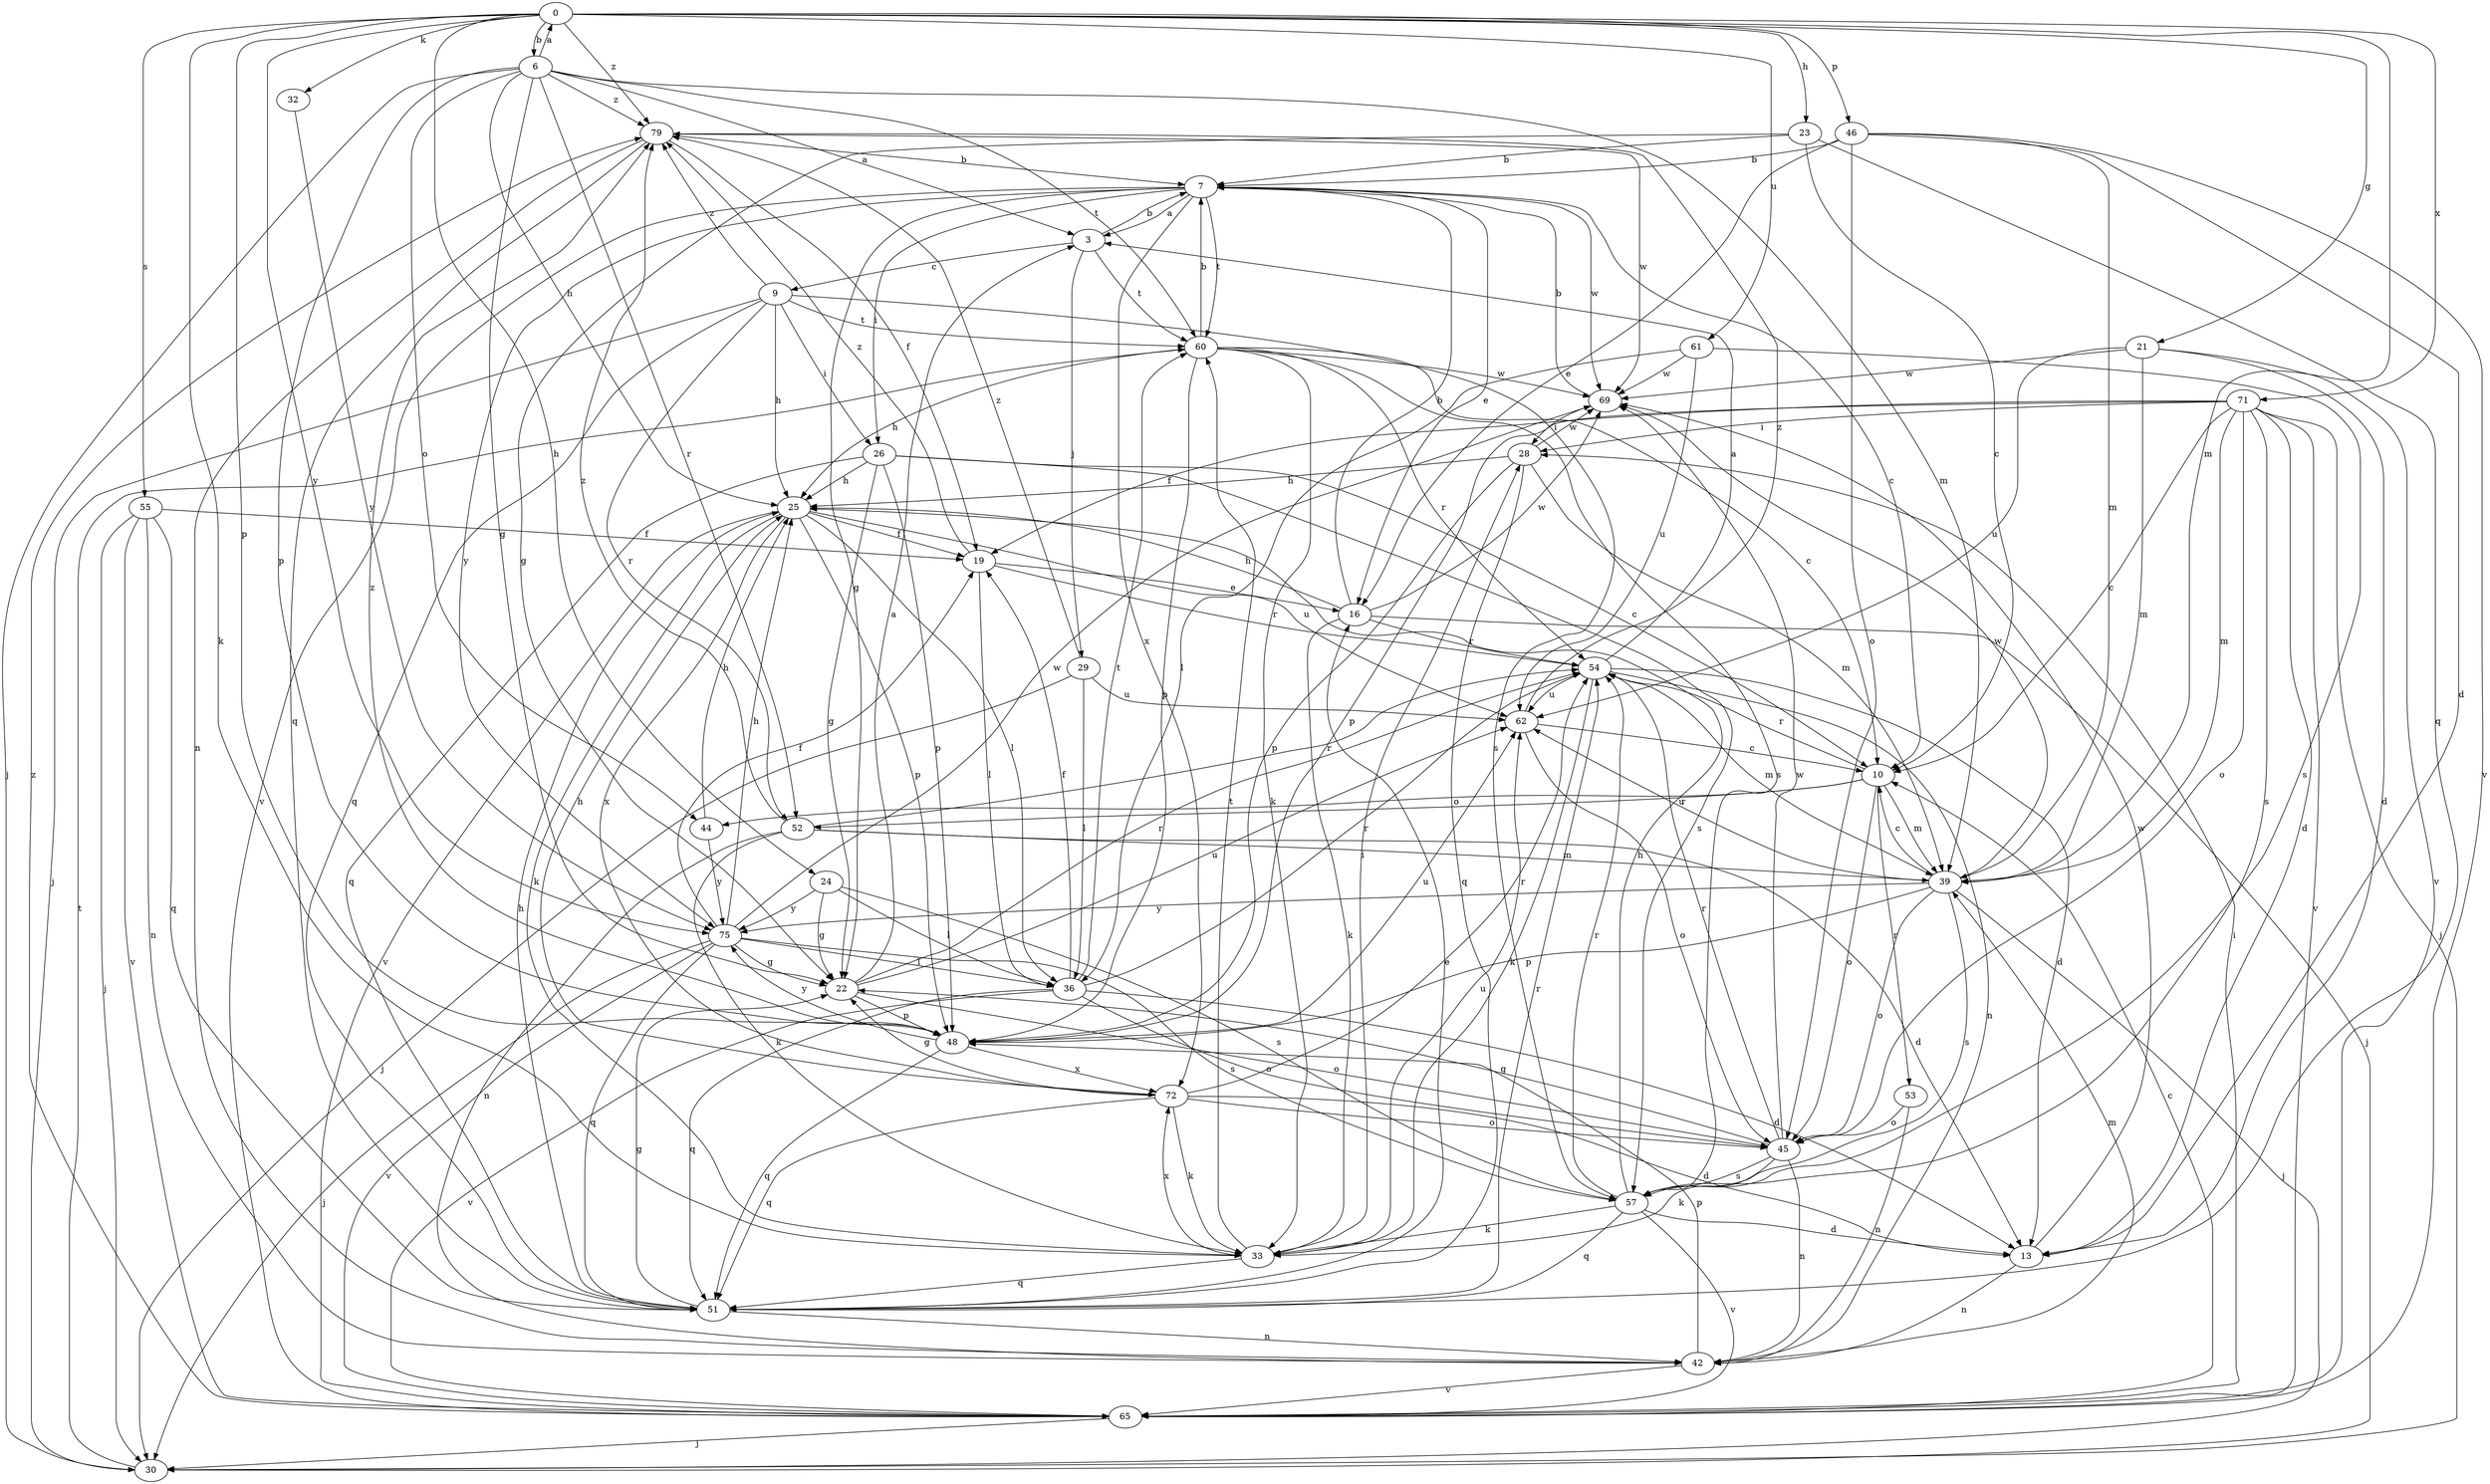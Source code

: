 strict digraph  {
0;
3;
6;
7;
9;
10;
13;
16;
19;
21;
22;
23;
24;
25;
26;
28;
29;
30;
32;
33;
36;
39;
42;
44;
45;
46;
48;
51;
52;
53;
54;
55;
57;
60;
61;
62;
65;
69;
71;
72;
75;
79;
0 -> 6  [label=b];
0 -> 21  [label=g];
0 -> 23  [label=h];
0 -> 24  [label=h];
0 -> 32  [label=k];
0 -> 33  [label=k];
0 -> 39  [label=m];
0 -> 46  [label=p];
0 -> 48  [label=p];
0 -> 55  [label=s];
0 -> 61  [label=u];
0 -> 71  [label=x];
0 -> 75  [label=y];
0 -> 79  [label=z];
3 -> 7  [label=b];
3 -> 9  [label=c];
3 -> 29  [label=j];
3 -> 60  [label=t];
6 -> 0  [label=a];
6 -> 3  [label=a];
6 -> 22  [label=g];
6 -> 25  [label=h];
6 -> 30  [label=j];
6 -> 39  [label=m];
6 -> 44  [label=o];
6 -> 48  [label=p];
6 -> 52  [label=r];
6 -> 60  [label=t];
6 -> 79  [label=z];
7 -> 3  [label=a];
7 -> 10  [label=c];
7 -> 16  [label=e];
7 -> 22  [label=g];
7 -> 26  [label=i];
7 -> 60  [label=t];
7 -> 65  [label=v];
7 -> 69  [label=w];
7 -> 72  [label=x];
7 -> 75  [label=y];
9 -> 25  [label=h];
9 -> 26  [label=i];
9 -> 30  [label=j];
9 -> 51  [label=q];
9 -> 52  [label=r];
9 -> 57  [label=s];
9 -> 60  [label=t];
9 -> 79  [label=z];
10 -> 39  [label=m];
10 -> 44  [label=o];
10 -> 45  [label=o];
10 -> 52  [label=r];
10 -> 53  [label=r];
10 -> 54  [label=r];
13 -> 42  [label=n];
13 -> 69  [label=w];
16 -> 7  [label=b];
16 -> 25  [label=h];
16 -> 30  [label=j];
16 -> 33  [label=k];
16 -> 54  [label=r];
16 -> 69  [label=w];
19 -> 16  [label=e];
19 -> 36  [label=l];
19 -> 54  [label=r];
19 -> 79  [label=z];
21 -> 13  [label=d];
21 -> 39  [label=m];
21 -> 62  [label=u];
21 -> 65  [label=v];
21 -> 69  [label=w];
22 -> 3  [label=a];
22 -> 45  [label=o];
22 -> 48  [label=p];
22 -> 54  [label=r];
22 -> 62  [label=u];
23 -> 7  [label=b];
23 -> 10  [label=c];
23 -> 22  [label=g];
23 -> 51  [label=q];
24 -> 22  [label=g];
24 -> 36  [label=l];
24 -> 57  [label=s];
24 -> 75  [label=y];
25 -> 19  [label=f];
25 -> 33  [label=k];
25 -> 36  [label=l];
25 -> 48  [label=p];
25 -> 62  [label=u];
25 -> 65  [label=v];
25 -> 72  [label=x];
26 -> 10  [label=c];
26 -> 22  [label=g];
26 -> 25  [label=h];
26 -> 48  [label=p];
26 -> 51  [label=q];
26 -> 57  [label=s];
28 -> 25  [label=h];
28 -> 39  [label=m];
28 -> 48  [label=p];
28 -> 51  [label=q];
28 -> 69  [label=w];
29 -> 30  [label=j];
29 -> 36  [label=l];
29 -> 62  [label=u];
29 -> 79  [label=z];
30 -> 60  [label=t];
32 -> 75  [label=y];
33 -> 28  [label=i];
33 -> 51  [label=q];
33 -> 60  [label=t];
33 -> 62  [label=u];
33 -> 72  [label=x];
36 -> 13  [label=d];
36 -> 19  [label=f];
36 -> 45  [label=o];
36 -> 51  [label=q];
36 -> 54  [label=r];
36 -> 60  [label=t];
36 -> 65  [label=v];
39 -> 10  [label=c];
39 -> 30  [label=j];
39 -> 45  [label=o];
39 -> 48  [label=p];
39 -> 57  [label=s];
39 -> 62  [label=u];
39 -> 69  [label=w];
39 -> 75  [label=y];
42 -> 39  [label=m];
42 -> 48  [label=p];
42 -> 65  [label=v];
44 -> 25  [label=h];
44 -> 75  [label=y];
45 -> 22  [label=g];
45 -> 33  [label=k];
45 -> 42  [label=n];
45 -> 54  [label=r];
45 -> 57  [label=s];
45 -> 69  [label=w];
46 -> 7  [label=b];
46 -> 13  [label=d];
46 -> 16  [label=e];
46 -> 39  [label=m];
46 -> 45  [label=o];
46 -> 65  [label=v];
48 -> 51  [label=q];
48 -> 62  [label=u];
48 -> 72  [label=x];
48 -> 75  [label=y];
48 -> 79  [label=z];
51 -> 16  [label=e];
51 -> 22  [label=g];
51 -> 25  [label=h];
51 -> 42  [label=n];
51 -> 54  [label=r];
52 -> 13  [label=d];
52 -> 33  [label=k];
52 -> 39  [label=m];
52 -> 42  [label=n];
52 -> 54  [label=r];
52 -> 79  [label=z];
53 -> 42  [label=n];
53 -> 45  [label=o];
54 -> 3  [label=a];
54 -> 13  [label=d];
54 -> 33  [label=k];
54 -> 39  [label=m];
54 -> 42  [label=n];
54 -> 62  [label=u];
55 -> 19  [label=f];
55 -> 30  [label=j];
55 -> 42  [label=n];
55 -> 51  [label=q];
55 -> 65  [label=v];
57 -> 13  [label=d];
57 -> 25  [label=h];
57 -> 33  [label=k];
57 -> 51  [label=q];
57 -> 54  [label=r];
57 -> 65  [label=v];
60 -> 7  [label=b];
60 -> 10  [label=c];
60 -> 25  [label=h];
60 -> 33  [label=k];
60 -> 48  [label=p];
60 -> 54  [label=r];
60 -> 57  [label=s];
60 -> 69  [label=w];
61 -> 36  [label=l];
61 -> 57  [label=s];
61 -> 62  [label=u];
61 -> 69  [label=w];
62 -> 10  [label=c];
62 -> 45  [label=o];
62 -> 79  [label=z];
65 -> 10  [label=c];
65 -> 28  [label=i];
65 -> 30  [label=j];
65 -> 79  [label=z];
69 -> 7  [label=b];
69 -> 28  [label=i];
71 -> 10  [label=c];
71 -> 13  [label=d];
71 -> 19  [label=f];
71 -> 28  [label=i];
71 -> 30  [label=j];
71 -> 39  [label=m];
71 -> 45  [label=o];
71 -> 48  [label=p];
71 -> 57  [label=s];
71 -> 65  [label=v];
72 -> 13  [label=d];
72 -> 22  [label=g];
72 -> 25  [label=h];
72 -> 33  [label=k];
72 -> 45  [label=o];
72 -> 51  [label=q];
72 -> 54  [label=r];
75 -> 19  [label=f];
75 -> 22  [label=g];
75 -> 25  [label=h];
75 -> 30  [label=j];
75 -> 36  [label=l];
75 -> 51  [label=q];
75 -> 57  [label=s];
75 -> 65  [label=v];
75 -> 69  [label=w];
79 -> 7  [label=b];
79 -> 19  [label=f];
79 -> 42  [label=n];
79 -> 51  [label=q];
79 -> 69  [label=w];
}
